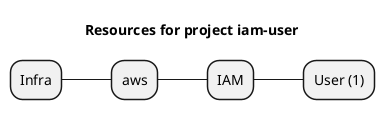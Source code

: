 @startmindmap
title Resources for project iam-user
skinparam monochrome true
+ Infra
++ aws
+++ IAM
++++ User (1)
@endmindmap